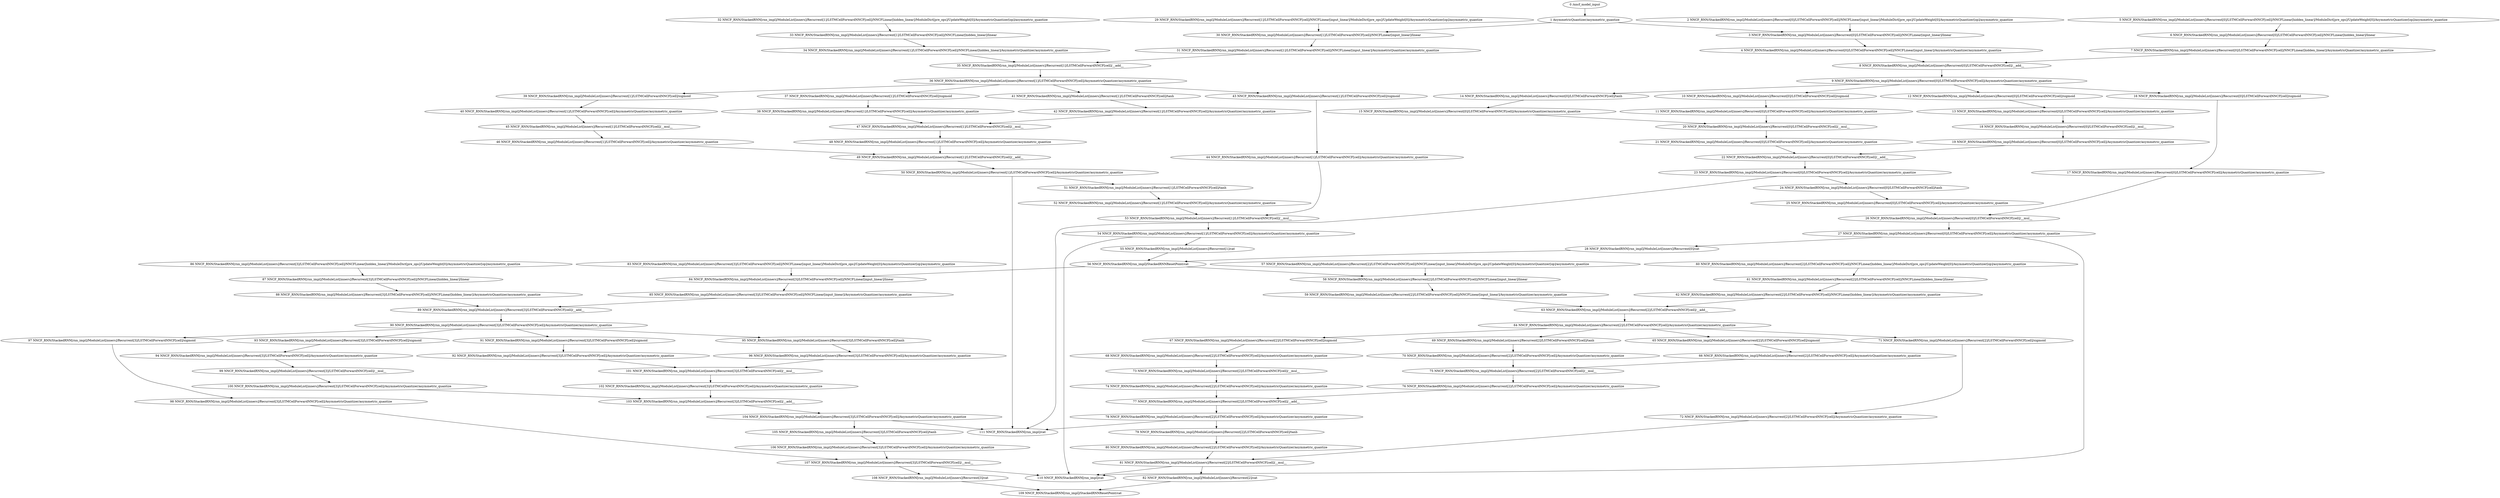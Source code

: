 strict digraph  {
"0 /nncf_model_input" [id=0, scope="", type=nncf_model_input];
"1 AsymmetricQuantizer/asymmetric_quantize" [id=1, scope=AsymmetricQuantizer, type=asymmetric_quantize];
"2 NNCF_RNN/StackedRNN[rnn_impl]/ModuleList[inners]/Recurrent[0]/LSTMCellForwardNNCF[cell]/NNCFLinear[input_linear]/ModuleDict[pre_ops]/UpdateWeight[0]/AsymmetricQuantizer[op]/asymmetric_quantize" [id=2, scope="NNCF_RNN/StackedRNN[rnn_impl]/ModuleList[inners]/Recurrent[0]/LSTMCellForwardNNCF[cell]/NNCFLinear[input_linear]/ModuleDict[pre_ops]/UpdateWeight[0]/AsymmetricQuantizer[op]", type=asymmetric_quantize];
"3 NNCF_RNN/StackedRNN[rnn_impl]/ModuleList[inners]/Recurrent[0]/LSTMCellForwardNNCF[cell]/NNCFLinear[input_linear]/linear" [id=3, scope="NNCF_RNN/StackedRNN[rnn_impl]/ModuleList[inners]/Recurrent[0]/LSTMCellForwardNNCF[cell]/NNCFLinear[input_linear]", type=linear];
"4 NNCF_RNN/StackedRNN[rnn_impl]/ModuleList[inners]/Recurrent[0]/LSTMCellForwardNNCF[cell]/NNCFLinear[input_linear]/AsymmetricQuantizer/asymmetric_quantize" [id=4, scope="NNCF_RNN/StackedRNN[rnn_impl]/ModuleList[inners]/Recurrent[0]/LSTMCellForwardNNCF[cell]/NNCFLinear[input_linear]/AsymmetricQuantizer", type=asymmetric_quantize];
"5 NNCF_RNN/StackedRNN[rnn_impl]/ModuleList[inners]/Recurrent[0]/LSTMCellForwardNNCF[cell]/NNCFLinear[hidden_linear]/ModuleDict[pre_ops]/UpdateWeight[0]/AsymmetricQuantizer[op]/asymmetric_quantize" [id=5, scope="NNCF_RNN/StackedRNN[rnn_impl]/ModuleList[inners]/Recurrent[0]/LSTMCellForwardNNCF[cell]/NNCFLinear[hidden_linear]/ModuleDict[pre_ops]/UpdateWeight[0]/AsymmetricQuantizer[op]", type=asymmetric_quantize];
"6 NNCF_RNN/StackedRNN[rnn_impl]/ModuleList[inners]/Recurrent[0]/LSTMCellForwardNNCF[cell]/NNCFLinear[hidden_linear]/linear" [id=6, scope="NNCF_RNN/StackedRNN[rnn_impl]/ModuleList[inners]/Recurrent[0]/LSTMCellForwardNNCF[cell]/NNCFLinear[hidden_linear]", type=linear];
"7 NNCF_RNN/StackedRNN[rnn_impl]/ModuleList[inners]/Recurrent[0]/LSTMCellForwardNNCF[cell]/NNCFLinear[hidden_linear]/AsymmetricQuantizer/asymmetric_quantize" [id=7, scope="NNCF_RNN/StackedRNN[rnn_impl]/ModuleList[inners]/Recurrent[0]/LSTMCellForwardNNCF[cell]/NNCFLinear[hidden_linear]/AsymmetricQuantizer", type=asymmetric_quantize];
"8 NNCF_RNN/StackedRNN[rnn_impl]/ModuleList[inners]/Recurrent[0]/LSTMCellForwardNNCF[cell]/__add__" [id=8, scope="NNCF_RNN/StackedRNN[rnn_impl]/ModuleList[inners]/Recurrent[0]/LSTMCellForwardNNCF[cell]", type=__add__];
"9 NNCF_RNN/StackedRNN[rnn_impl]/ModuleList[inners]/Recurrent[0]/LSTMCellForwardNNCF[cell]/AsymmetricQuantizer/asymmetric_quantize" [id=9, scope="NNCF_RNN/StackedRNN[rnn_impl]/ModuleList[inners]/Recurrent[0]/LSTMCellForwardNNCF[cell]/AsymmetricQuantizer", type=asymmetric_quantize];
"10 NNCF_RNN/StackedRNN[rnn_impl]/ModuleList[inners]/Recurrent[0]/LSTMCellForwardNNCF[cell]/sigmoid" [id=10, scope="NNCF_RNN/StackedRNN[rnn_impl]/ModuleList[inners]/Recurrent[0]/LSTMCellForwardNNCF[cell]", type=sigmoid];
"11 NNCF_RNN/StackedRNN[rnn_impl]/ModuleList[inners]/Recurrent[0]/LSTMCellForwardNNCF[cell]/AsymmetricQuantizer/asymmetric_quantize" [id=11, scope="NNCF_RNN/StackedRNN[rnn_impl]/ModuleList[inners]/Recurrent[0]/LSTMCellForwardNNCF[cell]/AsymmetricQuantizer", type=asymmetric_quantize];
"12 NNCF_RNN/StackedRNN[rnn_impl]/ModuleList[inners]/Recurrent[0]/LSTMCellForwardNNCF[cell]/sigmoid" [id=12, scope="NNCF_RNN/StackedRNN[rnn_impl]/ModuleList[inners]/Recurrent[0]/LSTMCellForwardNNCF[cell]", type=sigmoid];
"13 NNCF_RNN/StackedRNN[rnn_impl]/ModuleList[inners]/Recurrent[0]/LSTMCellForwardNNCF[cell]/AsymmetricQuantizer/asymmetric_quantize" [id=13, scope="NNCF_RNN/StackedRNN[rnn_impl]/ModuleList[inners]/Recurrent[0]/LSTMCellForwardNNCF[cell]/AsymmetricQuantizer", type=asymmetric_quantize];
"14 NNCF_RNN/StackedRNN[rnn_impl]/ModuleList[inners]/Recurrent[0]/LSTMCellForwardNNCF[cell]/tanh" [id=14, scope="NNCF_RNN/StackedRNN[rnn_impl]/ModuleList[inners]/Recurrent[0]/LSTMCellForwardNNCF[cell]", type=tanh];
"15 NNCF_RNN/StackedRNN[rnn_impl]/ModuleList[inners]/Recurrent[0]/LSTMCellForwardNNCF[cell]/AsymmetricQuantizer/asymmetric_quantize" [id=15, scope="NNCF_RNN/StackedRNN[rnn_impl]/ModuleList[inners]/Recurrent[0]/LSTMCellForwardNNCF[cell]/AsymmetricQuantizer", type=asymmetric_quantize];
"16 NNCF_RNN/StackedRNN[rnn_impl]/ModuleList[inners]/Recurrent[0]/LSTMCellForwardNNCF[cell]/sigmoid" [id=16, scope="NNCF_RNN/StackedRNN[rnn_impl]/ModuleList[inners]/Recurrent[0]/LSTMCellForwardNNCF[cell]", type=sigmoid];
"17 NNCF_RNN/StackedRNN[rnn_impl]/ModuleList[inners]/Recurrent[0]/LSTMCellForwardNNCF[cell]/AsymmetricQuantizer/asymmetric_quantize" [id=17, scope="NNCF_RNN/StackedRNN[rnn_impl]/ModuleList[inners]/Recurrent[0]/LSTMCellForwardNNCF[cell]/AsymmetricQuantizer", type=asymmetric_quantize];
"18 NNCF_RNN/StackedRNN[rnn_impl]/ModuleList[inners]/Recurrent[0]/LSTMCellForwardNNCF[cell]/__mul__" [id=18, scope="NNCF_RNN/StackedRNN[rnn_impl]/ModuleList[inners]/Recurrent[0]/LSTMCellForwardNNCF[cell]", type=__mul__];
"19 NNCF_RNN/StackedRNN[rnn_impl]/ModuleList[inners]/Recurrent[0]/LSTMCellForwardNNCF[cell]/AsymmetricQuantizer/asymmetric_quantize" [id=19, scope="NNCF_RNN/StackedRNN[rnn_impl]/ModuleList[inners]/Recurrent[0]/LSTMCellForwardNNCF[cell]/AsymmetricQuantizer", type=asymmetric_quantize];
"20 NNCF_RNN/StackedRNN[rnn_impl]/ModuleList[inners]/Recurrent[0]/LSTMCellForwardNNCF[cell]/__mul__" [id=20, scope="NNCF_RNN/StackedRNN[rnn_impl]/ModuleList[inners]/Recurrent[0]/LSTMCellForwardNNCF[cell]", type=__mul__];
"21 NNCF_RNN/StackedRNN[rnn_impl]/ModuleList[inners]/Recurrent[0]/LSTMCellForwardNNCF[cell]/AsymmetricQuantizer/asymmetric_quantize" [id=21, scope="NNCF_RNN/StackedRNN[rnn_impl]/ModuleList[inners]/Recurrent[0]/LSTMCellForwardNNCF[cell]/AsymmetricQuantizer", type=asymmetric_quantize];
"22 NNCF_RNN/StackedRNN[rnn_impl]/ModuleList[inners]/Recurrent[0]/LSTMCellForwardNNCF[cell]/__add__" [id=22, scope="NNCF_RNN/StackedRNN[rnn_impl]/ModuleList[inners]/Recurrent[0]/LSTMCellForwardNNCF[cell]", type=__add__];
"23 NNCF_RNN/StackedRNN[rnn_impl]/ModuleList[inners]/Recurrent[0]/LSTMCellForwardNNCF[cell]/AsymmetricQuantizer/asymmetric_quantize" [id=23, scope="NNCF_RNN/StackedRNN[rnn_impl]/ModuleList[inners]/Recurrent[0]/LSTMCellForwardNNCF[cell]/AsymmetricQuantizer", type=asymmetric_quantize];
"24 NNCF_RNN/StackedRNN[rnn_impl]/ModuleList[inners]/Recurrent[0]/LSTMCellForwardNNCF[cell]/tanh" [id=24, scope="NNCF_RNN/StackedRNN[rnn_impl]/ModuleList[inners]/Recurrent[0]/LSTMCellForwardNNCF[cell]", type=tanh];
"25 NNCF_RNN/StackedRNN[rnn_impl]/ModuleList[inners]/Recurrent[0]/LSTMCellForwardNNCF[cell]/AsymmetricQuantizer/asymmetric_quantize" [id=25, scope="NNCF_RNN/StackedRNN[rnn_impl]/ModuleList[inners]/Recurrent[0]/LSTMCellForwardNNCF[cell]/AsymmetricQuantizer", type=asymmetric_quantize];
"26 NNCF_RNN/StackedRNN[rnn_impl]/ModuleList[inners]/Recurrent[0]/LSTMCellForwardNNCF[cell]/__mul__" [id=26, scope="NNCF_RNN/StackedRNN[rnn_impl]/ModuleList[inners]/Recurrent[0]/LSTMCellForwardNNCF[cell]", type=__mul__];
"27 NNCF_RNN/StackedRNN[rnn_impl]/ModuleList[inners]/Recurrent[0]/LSTMCellForwardNNCF[cell]/AsymmetricQuantizer/asymmetric_quantize" [id=27, scope="NNCF_RNN/StackedRNN[rnn_impl]/ModuleList[inners]/Recurrent[0]/LSTMCellForwardNNCF[cell]/AsymmetricQuantizer", type=asymmetric_quantize];
"28 NNCF_RNN/StackedRNN[rnn_impl]/ModuleList[inners]/Recurrent[0]/cat" [id=28, scope="NNCF_RNN/StackedRNN[rnn_impl]/ModuleList[inners]/Recurrent[0]", type=cat];
"29 NNCF_RNN/StackedRNN[rnn_impl]/ModuleList[inners]/Recurrent[1]/LSTMCellForwardNNCF[cell]/NNCFLinear[input_linear]/ModuleDict[pre_ops]/UpdateWeight[0]/AsymmetricQuantizer[op]/asymmetric_quantize" [id=29, scope="NNCF_RNN/StackedRNN[rnn_impl]/ModuleList[inners]/Recurrent[1]/LSTMCellForwardNNCF[cell]/NNCFLinear[input_linear]/ModuleDict[pre_ops]/UpdateWeight[0]/AsymmetricQuantizer[op]", type=asymmetric_quantize];
"30 NNCF_RNN/StackedRNN[rnn_impl]/ModuleList[inners]/Recurrent[1]/LSTMCellForwardNNCF[cell]/NNCFLinear[input_linear]/linear" [id=30, scope="NNCF_RNN/StackedRNN[rnn_impl]/ModuleList[inners]/Recurrent[1]/LSTMCellForwardNNCF[cell]/NNCFLinear[input_linear]", type=linear];
"31 NNCF_RNN/StackedRNN[rnn_impl]/ModuleList[inners]/Recurrent[1]/LSTMCellForwardNNCF[cell]/NNCFLinear[input_linear]/AsymmetricQuantizer/asymmetric_quantize" [id=31, scope="NNCF_RNN/StackedRNN[rnn_impl]/ModuleList[inners]/Recurrent[1]/LSTMCellForwardNNCF[cell]/NNCFLinear[input_linear]/AsymmetricQuantizer", type=asymmetric_quantize];
"32 NNCF_RNN/StackedRNN[rnn_impl]/ModuleList[inners]/Recurrent[1]/LSTMCellForwardNNCF[cell]/NNCFLinear[hidden_linear]/ModuleDict[pre_ops]/UpdateWeight[0]/AsymmetricQuantizer[op]/asymmetric_quantize" [id=32, scope="NNCF_RNN/StackedRNN[rnn_impl]/ModuleList[inners]/Recurrent[1]/LSTMCellForwardNNCF[cell]/NNCFLinear[hidden_linear]/ModuleDict[pre_ops]/UpdateWeight[0]/AsymmetricQuantizer[op]", type=asymmetric_quantize];
"33 NNCF_RNN/StackedRNN[rnn_impl]/ModuleList[inners]/Recurrent[1]/LSTMCellForwardNNCF[cell]/NNCFLinear[hidden_linear]/linear" [id=33, scope="NNCF_RNN/StackedRNN[rnn_impl]/ModuleList[inners]/Recurrent[1]/LSTMCellForwardNNCF[cell]/NNCFLinear[hidden_linear]", type=linear];
"34 NNCF_RNN/StackedRNN[rnn_impl]/ModuleList[inners]/Recurrent[1]/LSTMCellForwardNNCF[cell]/NNCFLinear[hidden_linear]/AsymmetricQuantizer/asymmetric_quantize" [id=34, scope="NNCF_RNN/StackedRNN[rnn_impl]/ModuleList[inners]/Recurrent[1]/LSTMCellForwardNNCF[cell]/NNCFLinear[hidden_linear]/AsymmetricQuantizer", type=asymmetric_quantize];
"35 NNCF_RNN/StackedRNN[rnn_impl]/ModuleList[inners]/Recurrent[1]/LSTMCellForwardNNCF[cell]/__add__" [id=35, scope="NNCF_RNN/StackedRNN[rnn_impl]/ModuleList[inners]/Recurrent[1]/LSTMCellForwardNNCF[cell]", type=__add__];
"36 NNCF_RNN/StackedRNN[rnn_impl]/ModuleList[inners]/Recurrent[1]/LSTMCellForwardNNCF[cell]/AsymmetricQuantizer/asymmetric_quantize" [id=36, scope="NNCF_RNN/StackedRNN[rnn_impl]/ModuleList[inners]/Recurrent[1]/LSTMCellForwardNNCF[cell]/AsymmetricQuantizer", type=asymmetric_quantize];
"37 NNCF_RNN/StackedRNN[rnn_impl]/ModuleList[inners]/Recurrent[1]/LSTMCellForwardNNCF[cell]/sigmoid" [id=37, scope="NNCF_RNN/StackedRNN[rnn_impl]/ModuleList[inners]/Recurrent[1]/LSTMCellForwardNNCF[cell]", type=sigmoid];
"38 NNCF_RNN/StackedRNN[rnn_impl]/ModuleList[inners]/Recurrent[1]/LSTMCellForwardNNCF[cell]/AsymmetricQuantizer/asymmetric_quantize" [id=38, scope="NNCF_RNN/StackedRNN[rnn_impl]/ModuleList[inners]/Recurrent[1]/LSTMCellForwardNNCF[cell]/AsymmetricQuantizer", type=asymmetric_quantize];
"39 NNCF_RNN/StackedRNN[rnn_impl]/ModuleList[inners]/Recurrent[1]/LSTMCellForwardNNCF[cell]/sigmoid" [id=39, scope="NNCF_RNN/StackedRNN[rnn_impl]/ModuleList[inners]/Recurrent[1]/LSTMCellForwardNNCF[cell]", type=sigmoid];
"40 NNCF_RNN/StackedRNN[rnn_impl]/ModuleList[inners]/Recurrent[1]/LSTMCellForwardNNCF[cell]/AsymmetricQuantizer/asymmetric_quantize" [id=40, scope="NNCF_RNN/StackedRNN[rnn_impl]/ModuleList[inners]/Recurrent[1]/LSTMCellForwardNNCF[cell]/AsymmetricQuantizer", type=asymmetric_quantize];
"41 NNCF_RNN/StackedRNN[rnn_impl]/ModuleList[inners]/Recurrent[1]/LSTMCellForwardNNCF[cell]/tanh" [id=41, scope="NNCF_RNN/StackedRNN[rnn_impl]/ModuleList[inners]/Recurrent[1]/LSTMCellForwardNNCF[cell]", type=tanh];
"42 NNCF_RNN/StackedRNN[rnn_impl]/ModuleList[inners]/Recurrent[1]/LSTMCellForwardNNCF[cell]/AsymmetricQuantizer/asymmetric_quantize" [id=42, scope="NNCF_RNN/StackedRNN[rnn_impl]/ModuleList[inners]/Recurrent[1]/LSTMCellForwardNNCF[cell]/AsymmetricQuantizer", type=asymmetric_quantize];
"43 NNCF_RNN/StackedRNN[rnn_impl]/ModuleList[inners]/Recurrent[1]/LSTMCellForwardNNCF[cell]/sigmoid" [id=43, scope="NNCF_RNN/StackedRNN[rnn_impl]/ModuleList[inners]/Recurrent[1]/LSTMCellForwardNNCF[cell]", type=sigmoid];
"44 NNCF_RNN/StackedRNN[rnn_impl]/ModuleList[inners]/Recurrent[1]/LSTMCellForwardNNCF[cell]/AsymmetricQuantizer/asymmetric_quantize" [id=44, scope="NNCF_RNN/StackedRNN[rnn_impl]/ModuleList[inners]/Recurrent[1]/LSTMCellForwardNNCF[cell]/AsymmetricQuantizer", type=asymmetric_quantize];
"45 NNCF_RNN/StackedRNN[rnn_impl]/ModuleList[inners]/Recurrent[1]/LSTMCellForwardNNCF[cell]/__mul__" [id=45, scope="NNCF_RNN/StackedRNN[rnn_impl]/ModuleList[inners]/Recurrent[1]/LSTMCellForwardNNCF[cell]", type=__mul__];
"46 NNCF_RNN/StackedRNN[rnn_impl]/ModuleList[inners]/Recurrent[1]/LSTMCellForwardNNCF[cell]/AsymmetricQuantizer/asymmetric_quantize" [id=46, scope="NNCF_RNN/StackedRNN[rnn_impl]/ModuleList[inners]/Recurrent[1]/LSTMCellForwardNNCF[cell]/AsymmetricQuantizer", type=asymmetric_quantize];
"47 NNCF_RNN/StackedRNN[rnn_impl]/ModuleList[inners]/Recurrent[1]/LSTMCellForwardNNCF[cell]/__mul__" [id=47, scope="NNCF_RNN/StackedRNN[rnn_impl]/ModuleList[inners]/Recurrent[1]/LSTMCellForwardNNCF[cell]", type=__mul__];
"48 NNCF_RNN/StackedRNN[rnn_impl]/ModuleList[inners]/Recurrent[1]/LSTMCellForwardNNCF[cell]/AsymmetricQuantizer/asymmetric_quantize" [id=48, scope="NNCF_RNN/StackedRNN[rnn_impl]/ModuleList[inners]/Recurrent[1]/LSTMCellForwardNNCF[cell]/AsymmetricQuantizer", type=asymmetric_quantize];
"49 NNCF_RNN/StackedRNN[rnn_impl]/ModuleList[inners]/Recurrent[1]/LSTMCellForwardNNCF[cell]/__add__" [id=49, scope="NNCF_RNN/StackedRNN[rnn_impl]/ModuleList[inners]/Recurrent[1]/LSTMCellForwardNNCF[cell]", type=__add__];
"50 NNCF_RNN/StackedRNN[rnn_impl]/ModuleList[inners]/Recurrent[1]/LSTMCellForwardNNCF[cell]/AsymmetricQuantizer/asymmetric_quantize" [id=50, scope="NNCF_RNN/StackedRNN[rnn_impl]/ModuleList[inners]/Recurrent[1]/LSTMCellForwardNNCF[cell]/AsymmetricQuantizer", type=asymmetric_quantize];
"51 NNCF_RNN/StackedRNN[rnn_impl]/ModuleList[inners]/Recurrent[1]/LSTMCellForwardNNCF[cell]/tanh" [id=51, scope="NNCF_RNN/StackedRNN[rnn_impl]/ModuleList[inners]/Recurrent[1]/LSTMCellForwardNNCF[cell]", type=tanh];
"52 NNCF_RNN/StackedRNN[rnn_impl]/ModuleList[inners]/Recurrent[1]/LSTMCellForwardNNCF[cell]/AsymmetricQuantizer/asymmetric_quantize" [id=52, scope="NNCF_RNN/StackedRNN[rnn_impl]/ModuleList[inners]/Recurrent[1]/LSTMCellForwardNNCF[cell]/AsymmetricQuantizer", type=asymmetric_quantize];
"53 NNCF_RNN/StackedRNN[rnn_impl]/ModuleList[inners]/Recurrent[1]/LSTMCellForwardNNCF[cell]/__mul__" [id=53, scope="NNCF_RNN/StackedRNN[rnn_impl]/ModuleList[inners]/Recurrent[1]/LSTMCellForwardNNCF[cell]", type=__mul__];
"54 NNCF_RNN/StackedRNN[rnn_impl]/ModuleList[inners]/Recurrent[1]/LSTMCellForwardNNCF[cell]/AsymmetricQuantizer/asymmetric_quantize" [id=54, scope="NNCF_RNN/StackedRNN[rnn_impl]/ModuleList[inners]/Recurrent[1]/LSTMCellForwardNNCF[cell]/AsymmetricQuantizer", type=asymmetric_quantize];
"55 NNCF_RNN/StackedRNN[rnn_impl]/ModuleList[inners]/Recurrent[1]/cat" [id=55, scope="NNCF_RNN/StackedRNN[rnn_impl]/ModuleList[inners]/Recurrent[1]", type=cat];
"56 NNCF_RNN/StackedRNN[rnn_impl]/StackedRNNResetPoint/cat" [id=56, scope="NNCF_RNN/StackedRNN[rnn_impl]/StackedRNNResetPoint", type=cat];
"57 NNCF_RNN/StackedRNN[rnn_impl]/ModuleList[inners]/Recurrent[2]/LSTMCellForwardNNCF[cell]/NNCFLinear[input_linear]/ModuleDict[pre_ops]/UpdateWeight[0]/AsymmetricQuantizer[op]/asymmetric_quantize" [id=57, scope="NNCF_RNN/StackedRNN[rnn_impl]/ModuleList[inners]/Recurrent[2]/LSTMCellForwardNNCF[cell]/NNCFLinear[input_linear]/ModuleDict[pre_ops]/UpdateWeight[0]/AsymmetricQuantizer[op]", type=asymmetric_quantize];
"58 NNCF_RNN/StackedRNN[rnn_impl]/ModuleList[inners]/Recurrent[2]/LSTMCellForwardNNCF[cell]/NNCFLinear[input_linear]/linear" [id=58, scope="NNCF_RNN/StackedRNN[rnn_impl]/ModuleList[inners]/Recurrent[2]/LSTMCellForwardNNCF[cell]/NNCFLinear[input_linear]", type=linear];
"59 NNCF_RNN/StackedRNN[rnn_impl]/ModuleList[inners]/Recurrent[2]/LSTMCellForwardNNCF[cell]/NNCFLinear[input_linear]/AsymmetricQuantizer/asymmetric_quantize" [id=59, scope="NNCF_RNN/StackedRNN[rnn_impl]/ModuleList[inners]/Recurrent[2]/LSTMCellForwardNNCF[cell]/NNCFLinear[input_linear]/AsymmetricQuantizer", type=asymmetric_quantize];
"60 NNCF_RNN/StackedRNN[rnn_impl]/ModuleList[inners]/Recurrent[2]/LSTMCellForwardNNCF[cell]/NNCFLinear[hidden_linear]/ModuleDict[pre_ops]/UpdateWeight[0]/AsymmetricQuantizer[op]/asymmetric_quantize" [id=60, scope="NNCF_RNN/StackedRNN[rnn_impl]/ModuleList[inners]/Recurrent[2]/LSTMCellForwardNNCF[cell]/NNCFLinear[hidden_linear]/ModuleDict[pre_ops]/UpdateWeight[0]/AsymmetricQuantizer[op]", type=asymmetric_quantize];
"61 NNCF_RNN/StackedRNN[rnn_impl]/ModuleList[inners]/Recurrent[2]/LSTMCellForwardNNCF[cell]/NNCFLinear[hidden_linear]/linear" [id=61, scope="NNCF_RNN/StackedRNN[rnn_impl]/ModuleList[inners]/Recurrent[2]/LSTMCellForwardNNCF[cell]/NNCFLinear[hidden_linear]", type=linear];
"62 NNCF_RNN/StackedRNN[rnn_impl]/ModuleList[inners]/Recurrent[2]/LSTMCellForwardNNCF[cell]/NNCFLinear[hidden_linear]/AsymmetricQuantizer/asymmetric_quantize" [id=62, scope="NNCF_RNN/StackedRNN[rnn_impl]/ModuleList[inners]/Recurrent[2]/LSTMCellForwardNNCF[cell]/NNCFLinear[hidden_linear]/AsymmetricQuantizer", type=asymmetric_quantize];
"63 NNCF_RNN/StackedRNN[rnn_impl]/ModuleList[inners]/Recurrent[2]/LSTMCellForwardNNCF[cell]/__add__" [id=63, scope="NNCF_RNN/StackedRNN[rnn_impl]/ModuleList[inners]/Recurrent[2]/LSTMCellForwardNNCF[cell]", type=__add__];
"64 NNCF_RNN/StackedRNN[rnn_impl]/ModuleList[inners]/Recurrent[2]/LSTMCellForwardNNCF[cell]/AsymmetricQuantizer/asymmetric_quantize" [id=64, scope="NNCF_RNN/StackedRNN[rnn_impl]/ModuleList[inners]/Recurrent[2]/LSTMCellForwardNNCF[cell]/AsymmetricQuantizer", type=asymmetric_quantize];
"65 NNCF_RNN/StackedRNN[rnn_impl]/ModuleList[inners]/Recurrent[2]/LSTMCellForwardNNCF[cell]/sigmoid" [id=65, scope="NNCF_RNN/StackedRNN[rnn_impl]/ModuleList[inners]/Recurrent[2]/LSTMCellForwardNNCF[cell]", type=sigmoid];
"66 NNCF_RNN/StackedRNN[rnn_impl]/ModuleList[inners]/Recurrent[2]/LSTMCellForwardNNCF[cell]/AsymmetricQuantizer/asymmetric_quantize" [id=66, scope="NNCF_RNN/StackedRNN[rnn_impl]/ModuleList[inners]/Recurrent[2]/LSTMCellForwardNNCF[cell]/AsymmetricQuantizer", type=asymmetric_quantize];
"67 NNCF_RNN/StackedRNN[rnn_impl]/ModuleList[inners]/Recurrent[2]/LSTMCellForwardNNCF[cell]/sigmoid" [id=67, scope="NNCF_RNN/StackedRNN[rnn_impl]/ModuleList[inners]/Recurrent[2]/LSTMCellForwardNNCF[cell]", type=sigmoid];
"68 NNCF_RNN/StackedRNN[rnn_impl]/ModuleList[inners]/Recurrent[2]/LSTMCellForwardNNCF[cell]/AsymmetricQuantizer/asymmetric_quantize" [id=68, scope="NNCF_RNN/StackedRNN[rnn_impl]/ModuleList[inners]/Recurrent[2]/LSTMCellForwardNNCF[cell]/AsymmetricQuantizer", type=asymmetric_quantize];
"69 NNCF_RNN/StackedRNN[rnn_impl]/ModuleList[inners]/Recurrent[2]/LSTMCellForwardNNCF[cell]/tanh" [id=69, scope="NNCF_RNN/StackedRNN[rnn_impl]/ModuleList[inners]/Recurrent[2]/LSTMCellForwardNNCF[cell]", type=tanh];
"70 NNCF_RNN/StackedRNN[rnn_impl]/ModuleList[inners]/Recurrent[2]/LSTMCellForwardNNCF[cell]/AsymmetricQuantizer/asymmetric_quantize" [id=70, scope="NNCF_RNN/StackedRNN[rnn_impl]/ModuleList[inners]/Recurrent[2]/LSTMCellForwardNNCF[cell]/AsymmetricQuantizer", type=asymmetric_quantize];
"71 NNCF_RNN/StackedRNN[rnn_impl]/ModuleList[inners]/Recurrent[2]/LSTMCellForwardNNCF[cell]/sigmoid" [id=71, scope="NNCF_RNN/StackedRNN[rnn_impl]/ModuleList[inners]/Recurrent[2]/LSTMCellForwardNNCF[cell]", type=sigmoid];
"72 NNCF_RNN/StackedRNN[rnn_impl]/ModuleList[inners]/Recurrent[2]/LSTMCellForwardNNCF[cell]/AsymmetricQuantizer/asymmetric_quantize" [id=72, scope="NNCF_RNN/StackedRNN[rnn_impl]/ModuleList[inners]/Recurrent[2]/LSTMCellForwardNNCF[cell]/AsymmetricQuantizer", type=asymmetric_quantize];
"73 NNCF_RNN/StackedRNN[rnn_impl]/ModuleList[inners]/Recurrent[2]/LSTMCellForwardNNCF[cell]/__mul__" [id=73, scope="NNCF_RNN/StackedRNN[rnn_impl]/ModuleList[inners]/Recurrent[2]/LSTMCellForwardNNCF[cell]", type=__mul__];
"74 NNCF_RNN/StackedRNN[rnn_impl]/ModuleList[inners]/Recurrent[2]/LSTMCellForwardNNCF[cell]/AsymmetricQuantizer/asymmetric_quantize" [id=74, scope="NNCF_RNN/StackedRNN[rnn_impl]/ModuleList[inners]/Recurrent[2]/LSTMCellForwardNNCF[cell]/AsymmetricQuantizer", type=asymmetric_quantize];
"75 NNCF_RNN/StackedRNN[rnn_impl]/ModuleList[inners]/Recurrent[2]/LSTMCellForwardNNCF[cell]/__mul__" [id=75, scope="NNCF_RNN/StackedRNN[rnn_impl]/ModuleList[inners]/Recurrent[2]/LSTMCellForwardNNCF[cell]", type=__mul__];
"76 NNCF_RNN/StackedRNN[rnn_impl]/ModuleList[inners]/Recurrent[2]/LSTMCellForwardNNCF[cell]/AsymmetricQuantizer/asymmetric_quantize" [id=76, scope="NNCF_RNN/StackedRNN[rnn_impl]/ModuleList[inners]/Recurrent[2]/LSTMCellForwardNNCF[cell]/AsymmetricQuantizer", type=asymmetric_quantize];
"77 NNCF_RNN/StackedRNN[rnn_impl]/ModuleList[inners]/Recurrent[2]/LSTMCellForwardNNCF[cell]/__add__" [id=77, scope="NNCF_RNN/StackedRNN[rnn_impl]/ModuleList[inners]/Recurrent[2]/LSTMCellForwardNNCF[cell]", type=__add__];
"78 NNCF_RNN/StackedRNN[rnn_impl]/ModuleList[inners]/Recurrent[2]/LSTMCellForwardNNCF[cell]/AsymmetricQuantizer/asymmetric_quantize" [id=78, scope="NNCF_RNN/StackedRNN[rnn_impl]/ModuleList[inners]/Recurrent[2]/LSTMCellForwardNNCF[cell]/AsymmetricQuantizer", type=asymmetric_quantize];
"79 NNCF_RNN/StackedRNN[rnn_impl]/ModuleList[inners]/Recurrent[2]/LSTMCellForwardNNCF[cell]/tanh" [id=79, scope="NNCF_RNN/StackedRNN[rnn_impl]/ModuleList[inners]/Recurrent[2]/LSTMCellForwardNNCF[cell]", type=tanh];
"80 NNCF_RNN/StackedRNN[rnn_impl]/ModuleList[inners]/Recurrent[2]/LSTMCellForwardNNCF[cell]/AsymmetricQuantizer/asymmetric_quantize" [id=80, scope="NNCF_RNN/StackedRNN[rnn_impl]/ModuleList[inners]/Recurrent[2]/LSTMCellForwardNNCF[cell]/AsymmetricQuantizer", type=asymmetric_quantize];
"81 NNCF_RNN/StackedRNN[rnn_impl]/ModuleList[inners]/Recurrent[2]/LSTMCellForwardNNCF[cell]/__mul__" [id=81, scope="NNCF_RNN/StackedRNN[rnn_impl]/ModuleList[inners]/Recurrent[2]/LSTMCellForwardNNCF[cell]", type=__mul__];
"82 NNCF_RNN/StackedRNN[rnn_impl]/ModuleList[inners]/Recurrent[2]/cat" [id=82, scope="NNCF_RNN/StackedRNN[rnn_impl]/ModuleList[inners]/Recurrent[2]", type=cat];
"83 NNCF_RNN/StackedRNN[rnn_impl]/ModuleList[inners]/Recurrent[3]/LSTMCellForwardNNCF[cell]/NNCFLinear[input_linear]/ModuleDict[pre_ops]/UpdateWeight[0]/AsymmetricQuantizer[op]/asymmetric_quantize" [id=83, scope="NNCF_RNN/StackedRNN[rnn_impl]/ModuleList[inners]/Recurrent[3]/LSTMCellForwardNNCF[cell]/NNCFLinear[input_linear]/ModuleDict[pre_ops]/UpdateWeight[0]/AsymmetricQuantizer[op]", type=asymmetric_quantize];
"84 NNCF_RNN/StackedRNN[rnn_impl]/ModuleList[inners]/Recurrent[3]/LSTMCellForwardNNCF[cell]/NNCFLinear[input_linear]/linear" [id=84, scope="NNCF_RNN/StackedRNN[rnn_impl]/ModuleList[inners]/Recurrent[3]/LSTMCellForwardNNCF[cell]/NNCFLinear[input_linear]", type=linear];
"85 NNCF_RNN/StackedRNN[rnn_impl]/ModuleList[inners]/Recurrent[3]/LSTMCellForwardNNCF[cell]/NNCFLinear[input_linear]/AsymmetricQuantizer/asymmetric_quantize" [id=85, scope="NNCF_RNN/StackedRNN[rnn_impl]/ModuleList[inners]/Recurrent[3]/LSTMCellForwardNNCF[cell]/NNCFLinear[input_linear]/AsymmetricQuantizer", type=asymmetric_quantize];
"86 NNCF_RNN/StackedRNN[rnn_impl]/ModuleList[inners]/Recurrent[3]/LSTMCellForwardNNCF[cell]/NNCFLinear[hidden_linear]/ModuleDict[pre_ops]/UpdateWeight[0]/AsymmetricQuantizer[op]/asymmetric_quantize" [id=86, scope="NNCF_RNN/StackedRNN[rnn_impl]/ModuleList[inners]/Recurrent[3]/LSTMCellForwardNNCF[cell]/NNCFLinear[hidden_linear]/ModuleDict[pre_ops]/UpdateWeight[0]/AsymmetricQuantizer[op]", type=asymmetric_quantize];
"87 NNCF_RNN/StackedRNN[rnn_impl]/ModuleList[inners]/Recurrent[3]/LSTMCellForwardNNCF[cell]/NNCFLinear[hidden_linear]/linear" [id=87, scope="NNCF_RNN/StackedRNN[rnn_impl]/ModuleList[inners]/Recurrent[3]/LSTMCellForwardNNCF[cell]/NNCFLinear[hidden_linear]", type=linear];
"88 NNCF_RNN/StackedRNN[rnn_impl]/ModuleList[inners]/Recurrent[3]/LSTMCellForwardNNCF[cell]/NNCFLinear[hidden_linear]/AsymmetricQuantizer/asymmetric_quantize" [id=88, scope="NNCF_RNN/StackedRNN[rnn_impl]/ModuleList[inners]/Recurrent[3]/LSTMCellForwardNNCF[cell]/NNCFLinear[hidden_linear]/AsymmetricQuantizer", type=asymmetric_quantize];
"89 NNCF_RNN/StackedRNN[rnn_impl]/ModuleList[inners]/Recurrent[3]/LSTMCellForwardNNCF[cell]/__add__" [id=89, scope="NNCF_RNN/StackedRNN[rnn_impl]/ModuleList[inners]/Recurrent[3]/LSTMCellForwardNNCF[cell]", type=__add__];
"90 NNCF_RNN/StackedRNN[rnn_impl]/ModuleList[inners]/Recurrent[3]/LSTMCellForwardNNCF[cell]/AsymmetricQuantizer/asymmetric_quantize" [id=90, scope="NNCF_RNN/StackedRNN[rnn_impl]/ModuleList[inners]/Recurrent[3]/LSTMCellForwardNNCF[cell]/AsymmetricQuantizer", type=asymmetric_quantize];
"91 NNCF_RNN/StackedRNN[rnn_impl]/ModuleList[inners]/Recurrent[3]/LSTMCellForwardNNCF[cell]/sigmoid" [id=91, scope="NNCF_RNN/StackedRNN[rnn_impl]/ModuleList[inners]/Recurrent[3]/LSTMCellForwardNNCF[cell]", type=sigmoid];
"92 NNCF_RNN/StackedRNN[rnn_impl]/ModuleList[inners]/Recurrent[3]/LSTMCellForwardNNCF[cell]/AsymmetricQuantizer/asymmetric_quantize" [id=92, scope="NNCF_RNN/StackedRNN[rnn_impl]/ModuleList[inners]/Recurrent[3]/LSTMCellForwardNNCF[cell]/AsymmetricQuantizer", type=asymmetric_quantize];
"93 NNCF_RNN/StackedRNN[rnn_impl]/ModuleList[inners]/Recurrent[3]/LSTMCellForwardNNCF[cell]/sigmoid" [id=93, scope="NNCF_RNN/StackedRNN[rnn_impl]/ModuleList[inners]/Recurrent[3]/LSTMCellForwardNNCF[cell]", type=sigmoid];
"94 NNCF_RNN/StackedRNN[rnn_impl]/ModuleList[inners]/Recurrent[3]/LSTMCellForwardNNCF[cell]/AsymmetricQuantizer/asymmetric_quantize" [id=94, scope="NNCF_RNN/StackedRNN[rnn_impl]/ModuleList[inners]/Recurrent[3]/LSTMCellForwardNNCF[cell]/AsymmetricQuantizer", type=asymmetric_quantize];
"95 NNCF_RNN/StackedRNN[rnn_impl]/ModuleList[inners]/Recurrent[3]/LSTMCellForwardNNCF[cell]/tanh" [id=95, scope="NNCF_RNN/StackedRNN[rnn_impl]/ModuleList[inners]/Recurrent[3]/LSTMCellForwardNNCF[cell]", type=tanh];
"96 NNCF_RNN/StackedRNN[rnn_impl]/ModuleList[inners]/Recurrent[3]/LSTMCellForwardNNCF[cell]/AsymmetricQuantizer/asymmetric_quantize" [id=96, scope="NNCF_RNN/StackedRNN[rnn_impl]/ModuleList[inners]/Recurrent[3]/LSTMCellForwardNNCF[cell]/AsymmetricQuantizer", type=asymmetric_quantize];
"97 NNCF_RNN/StackedRNN[rnn_impl]/ModuleList[inners]/Recurrent[3]/LSTMCellForwardNNCF[cell]/sigmoid" [id=97, scope="NNCF_RNN/StackedRNN[rnn_impl]/ModuleList[inners]/Recurrent[3]/LSTMCellForwardNNCF[cell]", type=sigmoid];
"98 NNCF_RNN/StackedRNN[rnn_impl]/ModuleList[inners]/Recurrent[3]/LSTMCellForwardNNCF[cell]/AsymmetricQuantizer/asymmetric_quantize" [id=98, scope="NNCF_RNN/StackedRNN[rnn_impl]/ModuleList[inners]/Recurrent[3]/LSTMCellForwardNNCF[cell]/AsymmetricQuantizer", type=asymmetric_quantize];
"99 NNCF_RNN/StackedRNN[rnn_impl]/ModuleList[inners]/Recurrent[3]/LSTMCellForwardNNCF[cell]/__mul__" [id=99, scope="NNCF_RNN/StackedRNN[rnn_impl]/ModuleList[inners]/Recurrent[3]/LSTMCellForwardNNCF[cell]", type=__mul__];
"100 NNCF_RNN/StackedRNN[rnn_impl]/ModuleList[inners]/Recurrent[3]/LSTMCellForwardNNCF[cell]/AsymmetricQuantizer/asymmetric_quantize" [id=100, scope="NNCF_RNN/StackedRNN[rnn_impl]/ModuleList[inners]/Recurrent[3]/LSTMCellForwardNNCF[cell]/AsymmetricQuantizer", type=asymmetric_quantize];
"101 NNCF_RNN/StackedRNN[rnn_impl]/ModuleList[inners]/Recurrent[3]/LSTMCellForwardNNCF[cell]/__mul__" [id=101, scope="NNCF_RNN/StackedRNN[rnn_impl]/ModuleList[inners]/Recurrent[3]/LSTMCellForwardNNCF[cell]", type=__mul__];
"102 NNCF_RNN/StackedRNN[rnn_impl]/ModuleList[inners]/Recurrent[3]/LSTMCellForwardNNCF[cell]/AsymmetricQuantizer/asymmetric_quantize" [id=102, scope="NNCF_RNN/StackedRNN[rnn_impl]/ModuleList[inners]/Recurrent[3]/LSTMCellForwardNNCF[cell]/AsymmetricQuantizer", type=asymmetric_quantize];
"103 NNCF_RNN/StackedRNN[rnn_impl]/ModuleList[inners]/Recurrent[3]/LSTMCellForwardNNCF[cell]/__add__" [id=103, scope="NNCF_RNN/StackedRNN[rnn_impl]/ModuleList[inners]/Recurrent[3]/LSTMCellForwardNNCF[cell]", type=__add__];
"104 NNCF_RNN/StackedRNN[rnn_impl]/ModuleList[inners]/Recurrent[3]/LSTMCellForwardNNCF[cell]/AsymmetricQuantizer/asymmetric_quantize" [id=104, scope="NNCF_RNN/StackedRNN[rnn_impl]/ModuleList[inners]/Recurrent[3]/LSTMCellForwardNNCF[cell]/AsymmetricQuantizer", type=asymmetric_quantize];
"105 NNCF_RNN/StackedRNN[rnn_impl]/ModuleList[inners]/Recurrent[3]/LSTMCellForwardNNCF[cell]/tanh" [id=105, scope="NNCF_RNN/StackedRNN[rnn_impl]/ModuleList[inners]/Recurrent[3]/LSTMCellForwardNNCF[cell]", type=tanh];
"106 NNCF_RNN/StackedRNN[rnn_impl]/ModuleList[inners]/Recurrent[3]/LSTMCellForwardNNCF[cell]/AsymmetricQuantizer/asymmetric_quantize" [id=106, scope="NNCF_RNN/StackedRNN[rnn_impl]/ModuleList[inners]/Recurrent[3]/LSTMCellForwardNNCF[cell]/AsymmetricQuantizer", type=asymmetric_quantize];
"107 NNCF_RNN/StackedRNN[rnn_impl]/ModuleList[inners]/Recurrent[3]/LSTMCellForwardNNCF[cell]/__mul__" [id=107, scope="NNCF_RNN/StackedRNN[rnn_impl]/ModuleList[inners]/Recurrent[3]/LSTMCellForwardNNCF[cell]", type=__mul__];
"108 NNCF_RNN/StackedRNN[rnn_impl]/ModuleList[inners]/Recurrent[3]/cat" [id=108, scope="NNCF_RNN/StackedRNN[rnn_impl]/ModuleList[inners]/Recurrent[3]", type=cat];
"109 NNCF_RNN/StackedRNN[rnn_impl]/StackedRNNResetPoint/cat" [id=109, scope="NNCF_RNN/StackedRNN[rnn_impl]/StackedRNNResetPoint", type=cat];
"110 NNCF_RNN/StackedRNN[rnn_impl]/cat" [id=110, scope="NNCF_RNN/StackedRNN[rnn_impl]", type=cat];
"111 NNCF_RNN/StackedRNN[rnn_impl]/cat" [id=111, scope="NNCF_RNN/StackedRNN[rnn_impl]", type=cat];
"0 /nncf_model_input" -> "1 AsymmetricQuantizer/asymmetric_quantize";
"1 AsymmetricQuantizer/asymmetric_quantize" -> "3 NNCF_RNN/StackedRNN[rnn_impl]/ModuleList[inners]/Recurrent[0]/LSTMCellForwardNNCF[cell]/NNCFLinear[input_linear]/linear";
"2 NNCF_RNN/StackedRNN[rnn_impl]/ModuleList[inners]/Recurrent[0]/LSTMCellForwardNNCF[cell]/NNCFLinear[input_linear]/ModuleDict[pre_ops]/UpdateWeight[0]/AsymmetricQuantizer[op]/asymmetric_quantize" -> "3 NNCF_RNN/StackedRNN[rnn_impl]/ModuleList[inners]/Recurrent[0]/LSTMCellForwardNNCF[cell]/NNCFLinear[input_linear]/linear";
"3 NNCF_RNN/StackedRNN[rnn_impl]/ModuleList[inners]/Recurrent[0]/LSTMCellForwardNNCF[cell]/NNCFLinear[input_linear]/linear" -> "4 NNCF_RNN/StackedRNN[rnn_impl]/ModuleList[inners]/Recurrent[0]/LSTMCellForwardNNCF[cell]/NNCFLinear[input_linear]/AsymmetricQuantizer/asymmetric_quantize";
"4 NNCF_RNN/StackedRNN[rnn_impl]/ModuleList[inners]/Recurrent[0]/LSTMCellForwardNNCF[cell]/NNCFLinear[input_linear]/AsymmetricQuantizer/asymmetric_quantize" -> "8 NNCF_RNN/StackedRNN[rnn_impl]/ModuleList[inners]/Recurrent[0]/LSTMCellForwardNNCF[cell]/__add__";
"5 NNCF_RNN/StackedRNN[rnn_impl]/ModuleList[inners]/Recurrent[0]/LSTMCellForwardNNCF[cell]/NNCFLinear[hidden_linear]/ModuleDict[pre_ops]/UpdateWeight[0]/AsymmetricQuantizer[op]/asymmetric_quantize" -> "6 NNCF_RNN/StackedRNN[rnn_impl]/ModuleList[inners]/Recurrent[0]/LSTMCellForwardNNCF[cell]/NNCFLinear[hidden_linear]/linear";
"6 NNCF_RNN/StackedRNN[rnn_impl]/ModuleList[inners]/Recurrent[0]/LSTMCellForwardNNCF[cell]/NNCFLinear[hidden_linear]/linear" -> "7 NNCF_RNN/StackedRNN[rnn_impl]/ModuleList[inners]/Recurrent[0]/LSTMCellForwardNNCF[cell]/NNCFLinear[hidden_linear]/AsymmetricQuantizer/asymmetric_quantize";
"7 NNCF_RNN/StackedRNN[rnn_impl]/ModuleList[inners]/Recurrent[0]/LSTMCellForwardNNCF[cell]/NNCFLinear[hidden_linear]/AsymmetricQuantizer/asymmetric_quantize" -> "8 NNCF_RNN/StackedRNN[rnn_impl]/ModuleList[inners]/Recurrent[0]/LSTMCellForwardNNCF[cell]/__add__";
"8 NNCF_RNN/StackedRNN[rnn_impl]/ModuleList[inners]/Recurrent[0]/LSTMCellForwardNNCF[cell]/__add__" -> "9 NNCF_RNN/StackedRNN[rnn_impl]/ModuleList[inners]/Recurrent[0]/LSTMCellForwardNNCF[cell]/AsymmetricQuantizer/asymmetric_quantize";
"1 AsymmetricQuantizer/asymmetric_quantize" -> "30 NNCF_RNN/StackedRNN[rnn_impl]/ModuleList[inners]/Recurrent[1]/LSTMCellForwardNNCF[cell]/NNCFLinear[input_linear]/linear";
"9 NNCF_RNN/StackedRNN[rnn_impl]/ModuleList[inners]/Recurrent[0]/LSTMCellForwardNNCF[cell]/AsymmetricQuantizer/asymmetric_quantize" -> "10 NNCF_RNN/StackedRNN[rnn_impl]/ModuleList[inners]/Recurrent[0]/LSTMCellForwardNNCF[cell]/sigmoid";
"9 NNCF_RNN/StackedRNN[rnn_impl]/ModuleList[inners]/Recurrent[0]/LSTMCellForwardNNCF[cell]/AsymmetricQuantizer/asymmetric_quantize" -> "12 NNCF_RNN/StackedRNN[rnn_impl]/ModuleList[inners]/Recurrent[0]/LSTMCellForwardNNCF[cell]/sigmoid";
"9 NNCF_RNN/StackedRNN[rnn_impl]/ModuleList[inners]/Recurrent[0]/LSTMCellForwardNNCF[cell]/AsymmetricQuantizer/asymmetric_quantize" -> "14 NNCF_RNN/StackedRNN[rnn_impl]/ModuleList[inners]/Recurrent[0]/LSTMCellForwardNNCF[cell]/tanh";
"9 NNCF_RNN/StackedRNN[rnn_impl]/ModuleList[inners]/Recurrent[0]/LSTMCellForwardNNCF[cell]/AsymmetricQuantizer/asymmetric_quantize" -> "16 NNCF_RNN/StackedRNN[rnn_impl]/ModuleList[inners]/Recurrent[0]/LSTMCellForwardNNCF[cell]/sigmoid";
"10 NNCF_RNN/StackedRNN[rnn_impl]/ModuleList[inners]/Recurrent[0]/LSTMCellForwardNNCF[cell]/sigmoid" -> "11 NNCF_RNN/StackedRNN[rnn_impl]/ModuleList[inners]/Recurrent[0]/LSTMCellForwardNNCF[cell]/AsymmetricQuantizer/asymmetric_quantize";
"11 NNCF_RNN/StackedRNN[rnn_impl]/ModuleList[inners]/Recurrent[0]/LSTMCellForwardNNCF[cell]/AsymmetricQuantizer/asymmetric_quantize" -> "20 NNCF_RNN/StackedRNN[rnn_impl]/ModuleList[inners]/Recurrent[0]/LSTMCellForwardNNCF[cell]/__mul__";
"12 NNCF_RNN/StackedRNN[rnn_impl]/ModuleList[inners]/Recurrent[0]/LSTMCellForwardNNCF[cell]/sigmoid" -> "13 NNCF_RNN/StackedRNN[rnn_impl]/ModuleList[inners]/Recurrent[0]/LSTMCellForwardNNCF[cell]/AsymmetricQuantizer/asymmetric_quantize";
"13 NNCF_RNN/StackedRNN[rnn_impl]/ModuleList[inners]/Recurrent[0]/LSTMCellForwardNNCF[cell]/AsymmetricQuantizer/asymmetric_quantize" -> "18 NNCF_RNN/StackedRNN[rnn_impl]/ModuleList[inners]/Recurrent[0]/LSTMCellForwardNNCF[cell]/__mul__";
"14 NNCF_RNN/StackedRNN[rnn_impl]/ModuleList[inners]/Recurrent[0]/LSTMCellForwardNNCF[cell]/tanh" -> "15 NNCF_RNN/StackedRNN[rnn_impl]/ModuleList[inners]/Recurrent[0]/LSTMCellForwardNNCF[cell]/AsymmetricQuantizer/asymmetric_quantize";
"15 NNCF_RNN/StackedRNN[rnn_impl]/ModuleList[inners]/Recurrent[0]/LSTMCellForwardNNCF[cell]/AsymmetricQuantizer/asymmetric_quantize" -> "20 NNCF_RNN/StackedRNN[rnn_impl]/ModuleList[inners]/Recurrent[0]/LSTMCellForwardNNCF[cell]/__mul__";
"16 NNCF_RNN/StackedRNN[rnn_impl]/ModuleList[inners]/Recurrent[0]/LSTMCellForwardNNCF[cell]/sigmoid" -> "17 NNCF_RNN/StackedRNN[rnn_impl]/ModuleList[inners]/Recurrent[0]/LSTMCellForwardNNCF[cell]/AsymmetricQuantizer/asymmetric_quantize";
"17 NNCF_RNN/StackedRNN[rnn_impl]/ModuleList[inners]/Recurrent[0]/LSTMCellForwardNNCF[cell]/AsymmetricQuantizer/asymmetric_quantize" -> "26 NNCF_RNN/StackedRNN[rnn_impl]/ModuleList[inners]/Recurrent[0]/LSTMCellForwardNNCF[cell]/__mul__";
"18 NNCF_RNN/StackedRNN[rnn_impl]/ModuleList[inners]/Recurrent[0]/LSTMCellForwardNNCF[cell]/__mul__" -> "19 NNCF_RNN/StackedRNN[rnn_impl]/ModuleList[inners]/Recurrent[0]/LSTMCellForwardNNCF[cell]/AsymmetricQuantizer/asymmetric_quantize";
"19 NNCF_RNN/StackedRNN[rnn_impl]/ModuleList[inners]/Recurrent[0]/LSTMCellForwardNNCF[cell]/AsymmetricQuantizer/asymmetric_quantize" -> "22 NNCF_RNN/StackedRNN[rnn_impl]/ModuleList[inners]/Recurrent[0]/LSTMCellForwardNNCF[cell]/__add__";
"20 NNCF_RNN/StackedRNN[rnn_impl]/ModuleList[inners]/Recurrent[0]/LSTMCellForwardNNCF[cell]/__mul__" -> "21 NNCF_RNN/StackedRNN[rnn_impl]/ModuleList[inners]/Recurrent[0]/LSTMCellForwardNNCF[cell]/AsymmetricQuantizer/asymmetric_quantize";
"21 NNCF_RNN/StackedRNN[rnn_impl]/ModuleList[inners]/Recurrent[0]/LSTMCellForwardNNCF[cell]/AsymmetricQuantizer/asymmetric_quantize" -> "22 NNCF_RNN/StackedRNN[rnn_impl]/ModuleList[inners]/Recurrent[0]/LSTMCellForwardNNCF[cell]/__add__";
"22 NNCF_RNN/StackedRNN[rnn_impl]/ModuleList[inners]/Recurrent[0]/LSTMCellForwardNNCF[cell]/__add__" -> "23 NNCF_RNN/StackedRNN[rnn_impl]/ModuleList[inners]/Recurrent[0]/LSTMCellForwardNNCF[cell]/AsymmetricQuantizer/asymmetric_quantize";
"23 NNCF_RNN/StackedRNN[rnn_impl]/ModuleList[inners]/Recurrent[0]/LSTMCellForwardNNCF[cell]/AsymmetricQuantizer/asymmetric_quantize" -> "24 NNCF_RNN/StackedRNN[rnn_impl]/ModuleList[inners]/Recurrent[0]/LSTMCellForwardNNCF[cell]/tanh";
"24 NNCF_RNN/StackedRNN[rnn_impl]/ModuleList[inners]/Recurrent[0]/LSTMCellForwardNNCF[cell]/tanh" -> "25 NNCF_RNN/StackedRNN[rnn_impl]/ModuleList[inners]/Recurrent[0]/LSTMCellForwardNNCF[cell]/AsymmetricQuantizer/asymmetric_quantize";
"25 NNCF_RNN/StackedRNN[rnn_impl]/ModuleList[inners]/Recurrent[0]/LSTMCellForwardNNCF[cell]/AsymmetricQuantizer/asymmetric_quantize" -> "26 NNCF_RNN/StackedRNN[rnn_impl]/ModuleList[inners]/Recurrent[0]/LSTMCellForwardNNCF[cell]/__mul__";
"26 NNCF_RNN/StackedRNN[rnn_impl]/ModuleList[inners]/Recurrent[0]/LSTMCellForwardNNCF[cell]/__mul__" -> "27 NNCF_RNN/StackedRNN[rnn_impl]/ModuleList[inners]/Recurrent[0]/LSTMCellForwardNNCF[cell]/AsymmetricQuantizer/asymmetric_quantize";
"27 NNCF_RNN/StackedRNN[rnn_impl]/ModuleList[inners]/Recurrent[0]/LSTMCellForwardNNCF[cell]/AsymmetricQuantizer/asymmetric_quantize" -> "28 NNCF_RNN/StackedRNN[rnn_impl]/ModuleList[inners]/Recurrent[0]/cat";
"28 NNCF_RNN/StackedRNN[rnn_impl]/ModuleList[inners]/Recurrent[0]/cat" -> "56 NNCF_RNN/StackedRNN[rnn_impl]/StackedRNNResetPoint/cat";
"29 NNCF_RNN/StackedRNN[rnn_impl]/ModuleList[inners]/Recurrent[1]/LSTMCellForwardNNCF[cell]/NNCFLinear[input_linear]/ModuleDict[pre_ops]/UpdateWeight[0]/AsymmetricQuantizer[op]/asymmetric_quantize" -> "30 NNCF_RNN/StackedRNN[rnn_impl]/ModuleList[inners]/Recurrent[1]/LSTMCellForwardNNCF[cell]/NNCFLinear[input_linear]/linear";
"30 NNCF_RNN/StackedRNN[rnn_impl]/ModuleList[inners]/Recurrent[1]/LSTMCellForwardNNCF[cell]/NNCFLinear[input_linear]/linear" -> "31 NNCF_RNN/StackedRNN[rnn_impl]/ModuleList[inners]/Recurrent[1]/LSTMCellForwardNNCF[cell]/NNCFLinear[input_linear]/AsymmetricQuantizer/asymmetric_quantize";
"31 NNCF_RNN/StackedRNN[rnn_impl]/ModuleList[inners]/Recurrent[1]/LSTMCellForwardNNCF[cell]/NNCFLinear[input_linear]/AsymmetricQuantizer/asymmetric_quantize" -> "35 NNCF_RNN/StackedRNN[rnn_impl]/ModuleList[inners]/Recurrent[1]/LSTMCellForwardNNCF[cell]/__add__";
"32 NNCF_RNN/StackedRNN[rnn_impl]/ModuleList[inners]/Recurrent[1]/LSTMCellForwardNNCF[cell]/NNCFLinear[hidden_linear]/ModuleDict[pre_ops]/UpdateWeight[0]/AsymmetricQuantizer[op]/asymmetric_quantize" -> "33 NNCF_RNN/StackedRNN[rnn_impl]/ModuleList[inners]/Recurrent[1]/LSTMCellForwardNNCF[cell]/NNCFLinear[hidden_linear]/linear";
"33 NNCF_RNN/StackedRNN[rnn_impl]/ModuleList[inners]/Recurrent[1]/LSTMCellForwardNNCF[cell]/NNCFLinear[hidden_linear]/linear" -> "34 NNCF_RNN/StackedRNN[rnn_impl]/ModuleList[inners]/Recurrent[1]/LSTMCellForwardNNCF[cell]/NNCFLinear[hidden_linear]/AsymmetricQuantizer/asymmetric_quantize";
"34 NNCF_RNN/StackedRNN[rnn_impl]/ModuleList[inners]/Recurrent[1]/LSTMCellForwardNNCF[cell]/NNCFLinear[hidden_linear]/AsymmetricQuantizer/asymmetric_quantize" -> "35 NNCF_RNN/StackedRNN[rnn_impl]/ModuleList[inners]/Recurrent[1]/LSTMCellForwardNNCF[cell]/__add__";
"35 NNCF_RNN/StackedRNN[rnn_impl]/ModuleList[inners]/Recurrent[1]/LSTMCellForwardNNCF[cell]/__add__" -> "36 NNCF_RNN/StackedRNN[rnn_impl]/ModuleList[inners]/Recurrent[1]/LSTMCellForwardNNCF[cell]/AsymmetricQuantizer/asymmetric_quantize";
"36 NNCF_RNN/StackedRNN[rnn_impl]/ModuleList[inners]/Recurrent[1]/LSTMCellForwardNNCF[cell]/AsymmetricQuantizer/asymmetric_quantize" -> "37 NNCF_RNN/StackedRNN[rnn_impl]/ModuleList[inners]/Recurrent[1]/LSTMCellForwardNNCF[cell]/sigmoid";
"36 NNCF_RNN/StackedRNN[rnn_impl]/ModuleList[inners]/Recurrent[1]/LSTMCellForwardNNCF[cell]/AsymmetricQuantizer/asymmetric_quantize" -> "39 NNCF_RNN/StackedRNN[rnn_impl]/ModuleList[inners]/Recurrent[1]/LSTMCellForwardNNCF[cell]/sigmoid";
"36 NNCF_RNN/StackedRNN[rnn_impl]/ModuleList[inners]/Recurrent[1]/LSTMCellForwardNNCF[cell]/AsymmetricQuantizer/asymmetric_quantize" -> "41 NNCF_RNN/StackedRNN[rnn_impl]/ModuleList[inners]/Recurrent[1]/LSTMCellForwardNNCF[cell]/tanh";
"36 NNCF_RNN/StackedRNN[rnn_impl]/ModuleList[inners]/Recurrent[1]/LSTMCellForwardNNCF[cell]/AsymmetricQuantizer/asymmetric_quantize" -> "43 NNCF_RNN/StackedRNN[rnn_impl]/ModuleList[inners]/Recurrent[1]/LSTMCellForwardNNCF[cell]/sigmoid";
"37 NNCF_RNN/StackedRNN[rnn_impl]/ModuleList[inners]/Recurrent[1]/LSTMCellForwardNNCF[cell]/sigmoid" -> "38 NNCF_RNN/StackedRNN[rnn_impl]/ModuleList[inners]/Recurrent[1]/LSTMCellForwardNNCF[cell]/AsymmetricQuantizer/asymmetric_quantize";
"38 NNCF_RNN/StackedRNN[rnn_impl]/ModuleList[inners]/Recurrent[1]/LSTMCellForwardNNCF[cell]/AsymmetricQuantizer/asymmetric_quantize" -> "47 NNCF_RNN/StackedRNN[rnn_impl]/ModuleList[inners]/Recurrent[1]/LSTMCellForwardNNCF[cell]/__mul__";
"39 NNCF_RNN/StackedRNN[rnn_impl]/ModuleList[inners]/Recurrent[1]/LSTMCellForwardNNCF[cell]/sigmoid" -> "40 NNCF_RNN/StackedRNN[rnn_impl]/ModuleList[inners]/Recurrent[1]/LSTMCellForwardNNCF[cell]/AsymmetricQuantizer/asymmetric_quantize";
"40 NNCF_RNN/StackedRNN[rnn_impl]/ModuleList[inners]/Recurrent[1]/LSTMCellForwardNNCF[cell]/AsymmetricQuantizer/asymmetric_quantize" -> "45 NNCF_RNN/StackedRNN[rnn_impl]/ModuleList[inners]/Recurrent[1]/LSTMCellForwardNNCF[cell]/__mul__";
"41 NNCF_RNN/StackedRNN[rnn_impl]/ModuleList[inners]/Recurrent[1]/LSTMCellForwardNNCF[cell]/tanh" -> "42 NNCF_RNN/StackedRNN[rnn_impl]/ModuleList[inners]/Recurrent[1]/LSTMCellForwardNNCF[cell]/AsymmetricQuantizer/asymmetric_quantize";
"42 NNCF_RNN/StackedRNN[rnn_impl]/ModuleList[inners]/Recurrent[1]/LSTMCellForwardNNCF[cell]/AsymmetricQuantizer/asymmetric_quantize" -> "47 NNCF_RNN/StackedRNN[rnn_impl]/ModuleList[inners]/Recurrent[1]/LSTMCellForwardNNCF[cell]/__mul__";
"43 NNCF_RNN/StackedRNN[rnn_impl]/ModuleList[inners]/Recurrent[1]/LSTMCellForwardNNCF[cell]/sigmoid" -> "44 NNCF_RNN/StackedRNN[rnn_impl]/ModuleList[inners]/Recurrent[1]/LSTMCellForwardNNCF[cell]/AsymmetricQuantizer/asymmetric_quantize";
"44 NNCF_RNN/StackedRNN[rnn_impl]/ModuleList[inners]/Recurrent[1]/LSTMCellForwardNNCF[cell]/AsymmetricQuantizer/asymmetric_quantize" -> "53 NNCF_RNN/StackedRNN[rnn_impl]/ModuleList[inners]/Recurrent[1]/LSTMCellForwardNNCF[cell]/__mul__";
"45 NNCF_RNN/StackedRNN[rnn_impl]/ModuleList[inners]/Recurrent[1]/LSTMCellForwardNNCF[cell]/__mul__" -> "46 NNCF_RNN/StackedRNN[rnn_impl]/ModuleList[inners]/Recurrent[1]/LSTMCellForwardNNCF[cell]/AsymmetricQuantizer/asymmetric_quantize";
"46 NNCF_RNN/StackedRNN[rnn_impl]/ModuleList[inners]/Recurrent[1]/LSTMCellForwardNNCF[cell]/AsymmetricQuantizer/asymmetric_quantize" -> "49 NNCF_RNN/StackedRNN[rnn_impl]/ModuleList[inners]/Recurrent[1]/LSTMCellForwardNNCF[cell]/__add__";
"47 NNCF_RNN/StackedRNN[rnn_impl]/ModuleList[inners]/Recurrent[1]/LSTMCellForwardNNCF[cell]/__mul__" -> "48 NNCF_RNN/StackedRNN[rnn_impl]/ModuleList[inners]/Recurrent[1]/LSTMCellForwardNNCF[cell]/AsymmetricQuantizer/asymmetric_quantize";
"48 NNCF_RNN/StackedRNN[rnn_impl]/ModuleList[inners]/Recurrent[1]/LSTMCellForwardNNCF[cell]/AsymmetricQuantizer/asymmetric_quantize" -> "49 NNCF_RNN/StackedRNN[rnn_impl]/ModuleList[inners]/Recurrent[1]/LSTMCellForwardNNCF[cell]/__add__";
"49 NNCF_RNN/StackedRNN[rnn_impl]/ModuleList[inners]/Recurrent[1]/LSTMCellForwardNNCF[cell]/__add__" -> "50 NNCF_RNN/StackedRNN[rnn_impl]/ModuleList[inners]/Recurrent[1]/LSTMCellForwardNNCF[cell]/AsymmetricQuantizer/asymmetric_quantize";
"50 NNCF_RNN/StackedRNN[rnn_impl]/ModuleList[inners]/Recurrent[1]/LSTMCellForwardNNCF[cell]/AsymmetricQuantizer/asymmetric_quantize" -> "51 NNCF_RNN/StackedRNN[rnn_impl]/ModuleList[inners]/Recurrent[1]/LSTMCellForwardNNCF[cell]/tanh";
"51 NNCF_RNN/StackedRNN[rnn_impl]/ModuleList[inners]/Recurrent[1]/LSTMCellForwardNNCF[cell]/tanh" -> "52 NNCF_RNN/StackedRNN[rnn_impl]/ModuleList[inners]/Recurrent[1]/LSTMCellForwardNNCF[cell]/AsymmetricQuantizer/asymmetric_quantize";
"52 NNCF_RNN/StackedRNN[rnn_impl]/ModuleList[inners]/Recurrent[1]/LSTMCellForwardNNCF[cell]/AsymmetricQuantizer/asymmetric_quantize" -> "53 NNCF_RNN/StackedRNN[rnn_impl]/ModuleList[inners]/Recurrent[1]/LSTMCellForwardNNCF[cell]/__mul__";
"53 NNCF_RNN/StackedRNN[rnn_impl]/ModuleList[inners]/Recurrent[1]/LSTMCellForwardNNCF[cell]/__mul__" -> "54 NNCF_RNN/StackedRNN[rnn_impl]/ModuleList[inners]/Recurrent[1]/LSTMCellForwardNNCF[cell]/AsymmetricQuantizer/asymmetric_quantize";
"54 NNCF_RNN/StackedRNN[rnn_impl]/ModuleList[inners]/Recurrent[1]/LSTMCellForwardNNCF[cell]/AsymmetricQuantizer/asymmetric_quantize" -> "55 NNCF_RNN/StackedRNN[rnn_impl]/ModuleList[inners]/Recurrent[1]/cat";
"55 NNCF_RNN/StackedRNN[rnn_impl]/ModuleList[inners]/Recurrent[1]/cat" -> "56 NNCF_RNN/StackedRNN[rnn_impl]/StackedRNNResetPoint/cat";
"56 NNCF_RNN/StackedRNN[rnn_impl]/StackedRNNResetPoint/cat" -> "58 NNCF_RNN/StackedRNN[rnn_impl]/ModuleList[inners]/Recurrent[2]/LSTMCellForwardNNCF[cell]/NNCFLinear[input_linear]/linear";
"56 NNCF_RNN/StackedRNN[rnn_impl]/StackedRNNResetPoint/cat" -> "84 NNCF_RNN/StackedRNN[rnn_impl]/ModuleList[inners]/Recurrent[3]/LSTMCellForwardNNCF[cell]/NNCFLinear[input_linear]/linear";
"57 NNCF_RNN/StackedRNN[rnn_impl]/ModuleList[inners]/Recurrent[2]/LSTMCellForwardNNCF[cell]/NNCFLinear[input_linear]/ModuleDict[pre_ops]/UpdateWeight[0]/AsymmetricQuantizer[op]/asymmetric_quantize" -> "58 NNCF_RNN/StackedRNN[rnn_impl]/ModuleList[inners]/Recurrent[2]/LSTMCellForwardNNCF[cell]/NNCFLinear[input_linear]/linear";
"58 NNCF_RNN/StackedRNN[rnn_impl]/ModuleList[inners]/Recurrent[2]/LSTMCellForwardNNCF[cell]/NNCFLinear[input_linear]/linear" -> "59 NNCF_RNN/StackedRNN[rnn_impl]/ModuleList[inners]/Recurrent[2]/LSTMCellForwardNNCF[cell]/NNCFLinear[input_linear]/AsymmetricQuantizer/asymmetric_quantize";
"59 NNCF_RNN/StackedRNN[rnn_impl]/ModuleList[inners]/Recurrent[2]/LSTMCellForwardNNCF[cell]/NNCFLinear[input_linear]/AsymmetricQuantizer/asymmetric_quantize" -> "63 NNCF_RNN/StackedRNN[rnn_impl]/ModuleList[inners]/Recurrent[2]/LSTMCellForwardNNCF[cell]/__add__";
"60 NNCF_RNN/StackedRNN[rnn_impl]/ModuleList[inners]/Recurrent[2]/LSTMCellForwardNNCF[cell]/NNCFLinear[hidden_linear]/ModuleDict[pre_ops]/UpdateWeight[0]/AsymmetricQuantizer[op]/asymmetric_quantize" -> "61 NNCF_RNN/StackedRNN[rnn_impl]/ModuleList[inners]/Recurrent[2]/LSTMCellForwardNNCF[cell]/NNCFLinear[hidden_linear]/linear";
"61 NNCF_RNN/StackedRNN[rnn_impl]/ModuleList[inners]/Recurrent[2]/LSTMCellForwardNNCF[cell]/NNCFLinear[hidden_linear]/linear" -> "62 NNCF_RNN/StackedRNN[rnn_impl]/ModuleList[inners]/Recurrent[2]/LSTMCellForwardNNCF[cell]/NNCFLinear[hidden_linear]/AsymmetricQuantizer/asymmetric_quantize";
"62 NNCF_RNN/StackedRNN[rnn_impl]/ModuleList[inners]/Recurrent[2]/LSTMCellForwardNNCF[cell]/NNCFLinear[hidden_linear]/AsymmetricQuantizer/asymmetric_quantize" -> "63 NNCF_RNN/StackedRNN[rnn_impl]/ModuleList[inners]/Recurrent[2]/LSTMCellForwardNNCF[cell]/__add__";
"63 NNCF_RNN/StackedRNN[rnn_impl]/ModuleList[inners]/Recurrent[2]/LSTMCellForwardNNCF[cell]/__add__" -> "64 NNCF_RNN/StackedRNN[rnn_impl]/ModuleList[inners]/Recurrent[2]/LSTMCellForwardNNCF[cell]/AsymmetricQuantizer/asymmetric_quantize";
"64 NNCF_RNN/StackedRNN[rnn_impl]/ModuleList[inners]/Recurrent[2]/LSTMCellForwardNNCF[cell]/AsymmetricQuantizer/asymmetric_quantize" -> "65 NNCF_RNN/StackedRNN[rnn_impl]/ModuleList[inners]/Recurrent[2]/LSTMCellForwardNNCF[cell]/sigmoid";
"64 NNCF_RNN/StackedRNN[rnn_impl]/ModuleList[inners]/Recurrent[2]/LSTMCellForwardNNCF[cell]/AsymmetricQuantizer/asymmetric_quantize" -> "67 NNCF_RNN/StackedRNN[rnn_impl]/ModuleList[inners]/Recurrent[2]/LSTMCellForwardNNCF[cell]/sigmoid";
"64 NNCF_RNN/StackedRNN[rnn_impl]/ModuleList[inners]/Recurrent[2]/LSTMCellForwardNNCF[cell]/AsymmetricQuantizer/asymmetric_quantize" -> "69 NNCF_RNN/StackedRNN[rnn_impl]/ModuleList[inners]/Recurrent[2]/LSTMCellForwardNNCF[cell]/tanh";
"64 NNCF_RNN/StackedRNN[rnn_impl]/ModuleList[inners]/Recurrent[2]/LSTMCellForwardNNCF[cell]/AsymmetricQuantizer/asymmetric_quantize" -> "71 NNCF_RNN/StackedRNN[rnn_impl]/ModuleList[inners]/Recurrent[2]/LSTMCellForwardNNCF[cell]/sigmoid";
"65 NNCF_RNN/StackedRNN[rnn_impl]/ModuleList[inners]/Recurrent[2]/LSTMCellForwardNNCF[cell]/sigmoid" -> "66 NNCF_RNN/StackedRNN[rnn_impl]/ModuleList[inners]/Recurrent[2]/LSTMCellForwardNNCF[cell]/AsymmetricQuantizer/asymmetric_quantize";
"66 NNCF_RNN/StackedRNN[rnn_impl]/ModuleList[inners]/Recurrent[2]/LSTMCellForwardNNCF[cell]/AsymmetricQuantizer/asymmetric_quantize" -> "75 NNCF_RNN/StackedRNN[rnn_impl]/ModuleList[inners]/Recurrent[2]/LSTMCellForwardNNCF[cell]/__mul__";
"67 NNCF_RNN/StackedRNN[rnn_impl]/ModuleList[inners]/Recurrent[2]/LSTMCellForwardNNCF[cell]/sigmoid" -> "68 NNCF_RNN/StackedRNN[rnn_impl]/ModuleList[inners]/Recurrent[2]/LSTMCellForwardNNCF[cell]/AsymmetricQuantizer/asymmetric_quantize";
"68 NNCF_RNN/StackedRNN[rnn_impl]/ModuleList[inners]/Recurrent[2]/LSTMCellForwardNNCF[cell]/AsymmetricQuantizer/asymmetric_quantize" -> "73 NNCF_RNN/StackedRNN[rnn_impl]/ModuleList[inners]/Recurrent[2]/LSTMCellForwardNNCF[cell]/__mul__";
"69 NNCF_RNN/StackedRNN[rnn_impl]/ModuleList[inners]/Recurrent[2]/LSTMCellForwardNNCF[cell]/tanh" -> "70 NNCF_RNN/StackedRNN[rnn_impl]/ModuleList[inners]/Recurrent[2]/LSTMCellForwardNNCF[cell]/AsymmetricQuantizer/asymmetric_quantize";
"70 NNCF_RNN/StackedRNN[rnn_impl]/ModuleList[inners]/Recurrent[2]/LSTMCellForwardNNCF[cell]/AsymmetricQuantizer/asymmetric_quantize" -> "75 NNCF_RNN/StackedRNN[rnn_impl]/ModuleList[inners]/Recurrent[2]/LSTMCellForwardNNCF[cell]/__mul__";
"71 NNCF_RNN/StackedRNN[rnn_impl]/ModuleList[inners]/Recurrent[2]/LSTMCellForwardNNCF[cell]/sigmoid" -> "72 NNCF_RNN/StackedRNN[rnn_impl]/ModuleList[inners]/Recurrent[2]/LSTMCellForwardNNCF[cell]/AsymmetricQuantizer/asymmetric_quantize";
"72 NNCF_RNN/StackedRNN[rnn_impl]/ModuleList[inners]/Recurrent[2]/LSTMCellForwardNNCF[cell]/AsymmetricQuantizer/asymmetric_quantize" -> "81 NNCF_RNN/StackedRNN[rnn_impl]/ModuleList[inners]/Recurrent[2]/LSTMCellForwardNNCF[cell]/__mul__";
"73 NNCF_RNN/StackedRNN[rnn_impl]/ModuleList[inners]/Recurrent[2]/LSTMCellForwardNNCF[cell]/__mul__" -> "74 NNCF_RNN/StackedRNN[rnn_impl]/ModuleList[inners]/Recurrent[2]/LSTMCellForwardNNCF[cell]/AsymmetricQuantizer/asymmetric_quantize";
"74 NNCF_RNN/StackedRNN[rnn_impl]/ModuleList[inners]/Recurrent[2]/LSTMCellForwardNNCF[cell]/AsymmetricQuantizer/asymmetric_quantize" -> "77 NNCF_RNN/StackedRNN[rnn_impl]/ModuleList[inners]/Recurrent[2]/LSTMCellForwardNNCF[cell]/__add__";
"75 NNCF_RNN/StackedRNN[rnn_impl]/ModuleList[inners]/Recurrent[2]/LSTMCellForwardNNCF[cell]/__mul__" -> "76 NNCF_RNN/StackedRNN[rnn_impl]/ModuleList[inners]/Recurrent[2]/LSTMCellForwardNNCF[cell]/AsymmetricQuantizer/asymmetric_quantize";
"76 NNCF_RNN/StackedRNN[rnn_impl]/ModuleList[inners]/Recurrent[2]/LSTMCellForwardNNCF[cell]/AsymmetricQuantizer/asymmetric_quantize" -> "77 NNCF_RNN/StackedRNN[rnn_impl]/ModuleList[inners]/Recurrent[2]/LSTMCellForwardNNCF[cell]/__add__";
"77 NNCF_RNN/StackedRNN[rnn_impl]/ModuleList[inners]/Recurrent[2]/LSTMCellForwardNNCF[cell]/__add__" -> "78 NNCF_RNN/StackedRNN[rnn_impl]/ModuleList[inners]/Recurrent[2]/LSTMCellForwardNNCF[cell]/AsymmetricQuantizer/asymmetric_quantize";
"78 NNCF_RNN/StackedRNN[rnn_impl]/ModuleList[inners]/Recurrent[2]/LSTMCellForwardNNCF[cell]/AsymmetricQuantizer/asymmetric_quantize" -> "79 NNCF_RNN/StackedRNN[rnn_impl]/ModuleList[inners]/Recurrent[2]/LSTMCellForwardNNCF[cell]/tanh";
"79 NNCF_RNN/StackedRNN[rnn_impl]/ModuleList[inners]/Recurrent[2]/LSTMCellForwardNNCF[cell]/tanh" -> "80 NNCF_RNN/StackedRNN[rnn_impl]/ModuleList[inners]/Recurrent[2]/LSTMCellForwardNNCF[cell]/AsymmetricQuantizer/asymmetric_quantize";
"80 NNCF_RNN/StackedRNN[rnn_impl]/ModuleList[inners]/Recurrent[2]/LSTMCellForwardNNCF[cell]/AsymmetricQuantizer/asymmetric_quantize" -> "81 NNCF_RNN/StackedRNN[rnn_impl]/ModuleList[inners]/Recurrent[2]/LSTMCellForwardNNCF[cell]/__mul__";
"81 NNCF_RNN/StackedRNN[rnn_impl]/ModuleList[inners]/Recurrent[2]/LSTMCellForwardNNCF[cell]/__mul__" -> "82 NNCF_RNN/StackedRNN[rnn_impl]/ModuleList[inners]/Recurrent[2]/cat";
"83 NNCF_RNN/StackedRNN[rnn_impl]/ModuleList[inners]/Recurrent[3]/LSTMCellForwardNNCF[cell]/NNCFLinear[input_linear]/ModuleDict[pre_ops]/UpdateWeight[0]/AsymmetricQuantizer[op]/asymmetric_quantize" -> "84 NNCF_RNN/StackedRNN[rnn_impl]/ModuleList[inners]/Recurrent[3]/LSTMCellForwardNNCF[cell]/NNCFLinear[input_linear]/linear";
"84 NNCF_RNN/StackedRNN[rnn_impl]/ModuleList[inners]/Recurrent[3]/LSTMCellForwardNNCF[cell]/NNCFLinear[input_linear]/linear" -> "85 NNCF_RNN/StackedRNN[rnn_impl]/ModuleList[inners]/Recurrent[3]/LSTMCellForwardNNCF[cell]/NNCFLinear[input_linear]/AsymmetricQuantizer/asymmetric_quantize";
"85 NNCF_RNN/StackedRNN[rnn_impl]/ModuleList[inners]/Recurrent[3]/LSTMCellForwardNNCF[cell]/NNCFLinear[input_linear]/AsymmetricQuantizer/asymmetric_quantize" -> "89 NNCF_RNN/StackedRNN[rnn_impl]/ModuleList[inners]/Recurrent[3]/LSTMCellForwardNNCF[cell]/__add__";
"86 NNCF_RNN/StackedRNN[rnn_impl]/ModuleList[inners]/Recurrent[3]/LSTMCellForwardNNCF[cell]/NNCFLinear[hidden_linear]/ModuleDict[pre_ops]/UpdateWeight[0]/AsymmetricQuantizer[op]/asymmetric_quantize" -> "87 NNCF_RNN/StackedRNN[rnn_impl]/ModuleList[inners]/Recurrent[3]/LSTMCellForwardNNCF[cell]/NNCFLinear[hidden_linear]/linear";
"87 NNCF_RNN/StackedRNN[rnn_impl]/ModuleList[inners]/Recurrent[3]/LSTMCellForwardNNCF[cell]/NNCFLinear[hidden_linear]/linear" -> "88 NNCF_RNN/StackedRNN[rnn_impl]/ModuleList[inners]/Recurrent[3]/LSTMCellForwardNNCF[cell]/NNCFLinear[hidden_linear]/AsymmetricQuantizer/asymmetric_quantize";
"88 NNCF_RNN/StackedRNN[rnn_impl]/ModuleList[inners]/Recurrent[3]/LSTMCellForwardNNCF[cell]/NNCFLinear[hidden_linear]/AsymmetricQuantizer/asymmetric_quantize" -> "89 NNCF_RNN/StackedRNN[rnn_impl]/ModuleList[inners]/Recurrent[3]/LSTMCellForwardNNCF[cell]/__add__";
"89 NNCF_RNN/StackedRNN[rnn_impl]/ModuleList[inners]/Recurrent[3]/LSTMCellForwardNNCF[cell]/__add__" -> "90 NNCF_RNN/StackedRNN[rnn_impl]/ModuleList[inners]/Recurrent[3]/LSTMCellForwardNNCF[cell]/AsymmetricQuantizer/asymmetric_quantize";
"90 NNCF_RNN/StackedRNN[rnn_impl]/ModuleList[inners]/Recurrent[3]/LSTMCellForwardNNCF[cell]/AsymmetricQuantizer/asymmetric_quantize" -> "91 NNCF_RNN/StackedRNN[rnn_impl]/ModuleList[inners]/Recurrent[3]/LSTMCellForwardNNCF[cell]/sigmoid";
"90 NNCF_RNN/StackedRNN[rnn_impl]/ModuleList[inners]/Recurrent[3]/LSTMCellForwardNNCF[cell]/AsymmetricQuantizer/asymmetric_quantize" -> "93 NNCF_RNN/StackedRNN[rnn_impl]/ModuleList[inners]/Recurrent[3]/LSTMCellForwardNNCF[cell]/sigmoid";
"90 NNCF_RNN/StackedRNN[rnn_impl]/ModuleList[inners]/Recurrent[3]/LSTMCellForwardNNCF[cell]/AsymmetricQuantizer/asymmetric_quantize" -> "95 NNCF_RNN/StackedRNN[rnn_impl]/ModuleList[inners]/Recurrent[3]/LSTMCellForwardNNCF[cell]/tanh";
"90 NNCF_RNN/StackedRNN[rnn_impl]/ModuleList[inners]/Recurrent[3]/LSTMCellForwardNNCF[cell]/AsymmetricQuantizer/asymmetric_quantize" -> "97 NNCF_RNN/StackedRNN[rnn_impl]/ModuleList[inners]/Recurrent[3]/LSTMCellForwardNNCF[cell]/sigmoid";
"91 NNCF_RNN/StackedRNN[rnn_impl]/ModuleList[inners]/Recurrent[3]/LSTMCellForwardNNCF[cell]/sigmoid" -> "92 NNCF_RNN/StackedRNN[rnn_impl]/ModuleList[inners]/Recurrent[3]/LSTMCellForwardNNCF[cell]/AsymmetricQuantizer/asymmetric_quantize";
"93 NNCF_RNN/StackedRNN[rnn_impl]/ModuleList[inners]/Recurrent[3]/LSTMCellForwardNNCF[cell]/sigmoid" -> "94 NNCF_RNN/StackedRNN[rnn_impl]/ModuleList[inners]/Recurrent[3]/LSTMCellForwardNNCF[cell]/AsymmetricQuantizer/asymmetric_quantize";
"94 NNCF_RNN/StackedRNN[rnn_impl]/ModuleList[inners]/Recurrent[3]/LSTMCellForwardNNCF[cell]/AsymmetricQuantizer/asymmetric_quantize" -> "99 NNCF_RNN/StackedRNN[rnn_impl]/ModuleList[inners]/Recurrent[3]/LSTMCellForwardNNCF[cell]/__mul__";
"95 NNCF_RNN/StackedRNN[rnn_impl]/ModuleList[inners]/Recurrent[3]/LSTMCellForwardNNCF[cell]/tanh" -> "96 NNCF_RNN/StackedRNN[rnn_impl]/ModuleList[inners]/Recurrent[3]/LSTMCellForwardNNCF[cell]/AsymmetricQuantizer/asymmetric_quantize";
"97 NNCF_RNN/StackedRNN[rnn_impl]/ModuleList[inners]/Recurrent[3]/LSTMCellForwardNNCF[cell]/sigmoid" -> "98 NNCF_RNN/StackedRNN[rnn_impl]/ModuleList[inners]/Recurrent[3]/LSTMCellForwardNNCF[cell]/AsymmetricQuantizer/asymmetric_quantize";
"23 NNCF_RNN/StackedRNN[rnn_impl]/ModuleList[inners]/Recurrent[0]/LSTMCellForwardNNCF[cell]/AsymmetricQuantizer/asymmetric_quantize" -> "111 NNCF_RNN/StackedRNN[rnn_impl]/cat";
"27 NNCF_RNN/StackedRNN[rnn_impl]/ModuleList[inners]/Recurrent[0]/LSTMCellForwardNNCF[cell]/AsymmetricQuantizer/asymmetric_quantize" -> "110 NNCF_RNN/StackedRNN[rnn_impl]/cat";
"50 NNCF_RNN/StackedRNN[rnn_impl]/ModuleList[inners]/Recurrent[1]/LSTMCellForwardNNCF[cell]/AsymmetricQuantizer/asymmetric_quantize" -> "111 NNCF_RNN/StackedRNN[rnn_impl]/cat";
"54 NNCF_RNN/StackedRNN[rnn_impl]/ModuleList[inners]/Recurrent[1]/LSTMCellForwardNNCF[cell]/AsymmetricQuantizer/asymmetric_quantize" -> "110 NNCF_RNN/StackedRNN[rnn_impl]/cat";
"78 NNCF_RNN/StackedRNN[rnn_impl]/ModuleList[inners]/Recurrent[2]/LSTMCellForwardNNCF[cell]/AsymmetricQuantizer/asymmetric_quantize" -> "111 NNCF_RNN/StackedRNN[rnn_impl]/cat";
"81 NNCF_RNN/StackedRNN[rnn_impl]/ModuleList[inners]/Recurrent[2]/LSTMCellForwardNNCF[cell]/__mul__" -> "110 NNCF_RNN/StackedRNN[rnn_impl]/cat";
"82 NNCF_RNN/StackedRNN[rnn_impl]/ModuleList[inners]/Recurrent[2]/cat" -> "109 NNCF_RNN/StackedRNN[rnn_impl]/StackedRNNResetPoint/cat";
"92 NNCF_RNN/StackedRNN[rnn_impl]/ModuleList[inners]/Recurrent[3]/LSTMCellForwardNNCF[cell]/AsymmetricQuantizer/asymmetric_quantize" -> "101 NNCF_RNN/StackedRNN[rnn_impl]/ModuleList[inners]/Recurrent[3]/LSTMCellForwardNNCF[cell]/__mul__";
"96 NNCF_RNN/StackedRNN[rnn_impl]/ModuleList[inners]/Recurrent[3]/LSTMCellForwardNNCF[cell]/AsymmetricQuantizer/asymmetric_quantize" -> "101 NNCF_RNN/StackedRNN[rnn_impl]/ModuleList[inners]/Recurrent[3]/LSTMCellForwardNNCF[cell]/__mul__";
"98 NNCF_RNN/StackedRNN[rnn_impl]/ModuleList[inners]/Recurrent[3]/LSTMCellForwardNNCF[cell]/AsymmetricQuantizer/asymmetric_quantize" -> "107 NNCF_RNN/StackedRNN[rnn_impl]/ModuleList[inners]/Recurrent[3]/LSTMCellForwardNNCF[cell]/__mul__";
"99 NNCF_RNN/StackedRNN[rnn_impl]/ModuleList[inners]/Recurrent[3]/LSTMCellForwardNNCF[cell]/__mul__" -> "100 NNCF_RNN/StackedRNN[rnn_impl]/ModuleList[inners]/Recurrent[3]/LSTMCellForwardNNCF[cell]/AsymmetricQuantizer/asymmetric_quantize";
"100 NNCF_RNN/StackedRNN[rnn_impl]/ModuleList[inners]/Recurrent[3]/LSTMCellForwardNNCF[cell]/AsymmetricQuantizer/asymmetric_quantize" -> "103 NNCF_RNN/StackedRNN[rnn_impl]/ModuleList[inners]/Recurrent[3]/LSTMCellForwardNNCF[cell]/__add__";
"101 NNCF_RNN/StackedRNN[rnn_impl]/ModuleList[inners]/Recurrent[3]/LSTMCellForwardNNCF[cell]/__mul__" -> "102 NNCF_RNN/StackedRNN[rnn_impl]/ModuleList[inners]/Recurrent[3]/LSTMCellForwardNNCF[cell]/AsymmetricQuantizer/asymmetric_quantize";
"102 NNCF_RNN/StackedRNN[rnn_impl]/ModuleList[inners]/Recurrent[3]/LSTMCellForwardNNCF[cell]/AsymmetricQuantizer/asymmetric_quantize" -> "103 NNCF_RNN/StackedRNN[rnn_impl]/ModuleList[inners]/Recurrent[3]/LSTMCellForwardNNCF[cell]/__add__";
"103 NNCF_RNN/StackedRNN[rnn_impl]/ModuleList[inners]/Recurrent[3]/LSTMCellForwardNNCF[cell]/__add__" -> "104 NNCF_RNN/StackedRNN[rnn_impl]/ModuleList[inners]/Recurrent[3]/LSTMCellForwardNNCF[cell]/AsymmetricQuantizer/asymmetric_quantize";
"104 NNCF_RNN/StackedRNN[rnn_impl]/ModuleList[inners]/Recurrent[3]/LSTMCellForwardNNCF[cell]/AsymmetricQuantizer/asymmetric_quantize" -> "105 NNCF_RNN/StackedRNN[rnn_impl]/ModuleList[inners]/Recurrent[3]/LSTMCellForwardNNCF[cell]/tanh";
"104 NNCF_RNN/StackedRNN[rnn_impl]/ModuleList[inners]/Recurrent[3]/LSTMCellForwardNNCF[cell]/AsymmetricQuantizer/asymmetric_quantize" -> "111 NNCF_RNN/StackedRNN[rnn_impl]/cat";
"105 NNCF_RNN/StackedRNN[rnn_impl]/ModuleList[inners]/Recurrent[3]/LSTMCellForwardNNCF[cell]/tanh" -> "106 NNCF_RNN/StackedRNN[rnn_impl]/ModuleList[inners]/Recurrent[3]/LSTMCellForwardNNCF[cell]/AsymmetricQuantizer/asymmetric_quantize";
"106 NNCF_RNN/StackedRNN[rnn_impl]/ModuleList[inners]/Recurrent[3]/LSTMCellForwardNNCF[cell]/AsymmetricQuantizer/asymmetric_quantize" -> "107 NNCF_RNN/StackedRNN[rnn_impl]/ModuleList[inners]/Recurrent[3]/LSTMCellForwardNNCF[cell]/__mul__";
"107 NNCF_RNN/StackedRNN[rnn_impl]/ModuleList[inners]/Recurrent[3]/LSTMCellForwardNNCF[cell]/__mul__" -> "108 NNCF_RNN/StackedRNN[rnn_impl]/ModuleList[inners]/Recurrent[3]/cat";
"107 NNCF_RNN/StackedRNN[rnn_impl]/ModuleList[inners]/Recurrent[3]/LSTMCellForwardNNCF[cell]/__mul__" -> "110 NNCF_RNN/StackedRNN[rnn_impl]/cat";
"108 NNCF_RNN/StackedRNN[rnn_impl]/ModuleList[inners]/Recurrent[3]/cat" -> "109 NNCF_RNN/StackedRNN[rnn_impl]/StackedRNNResetPoint/cat";
}
